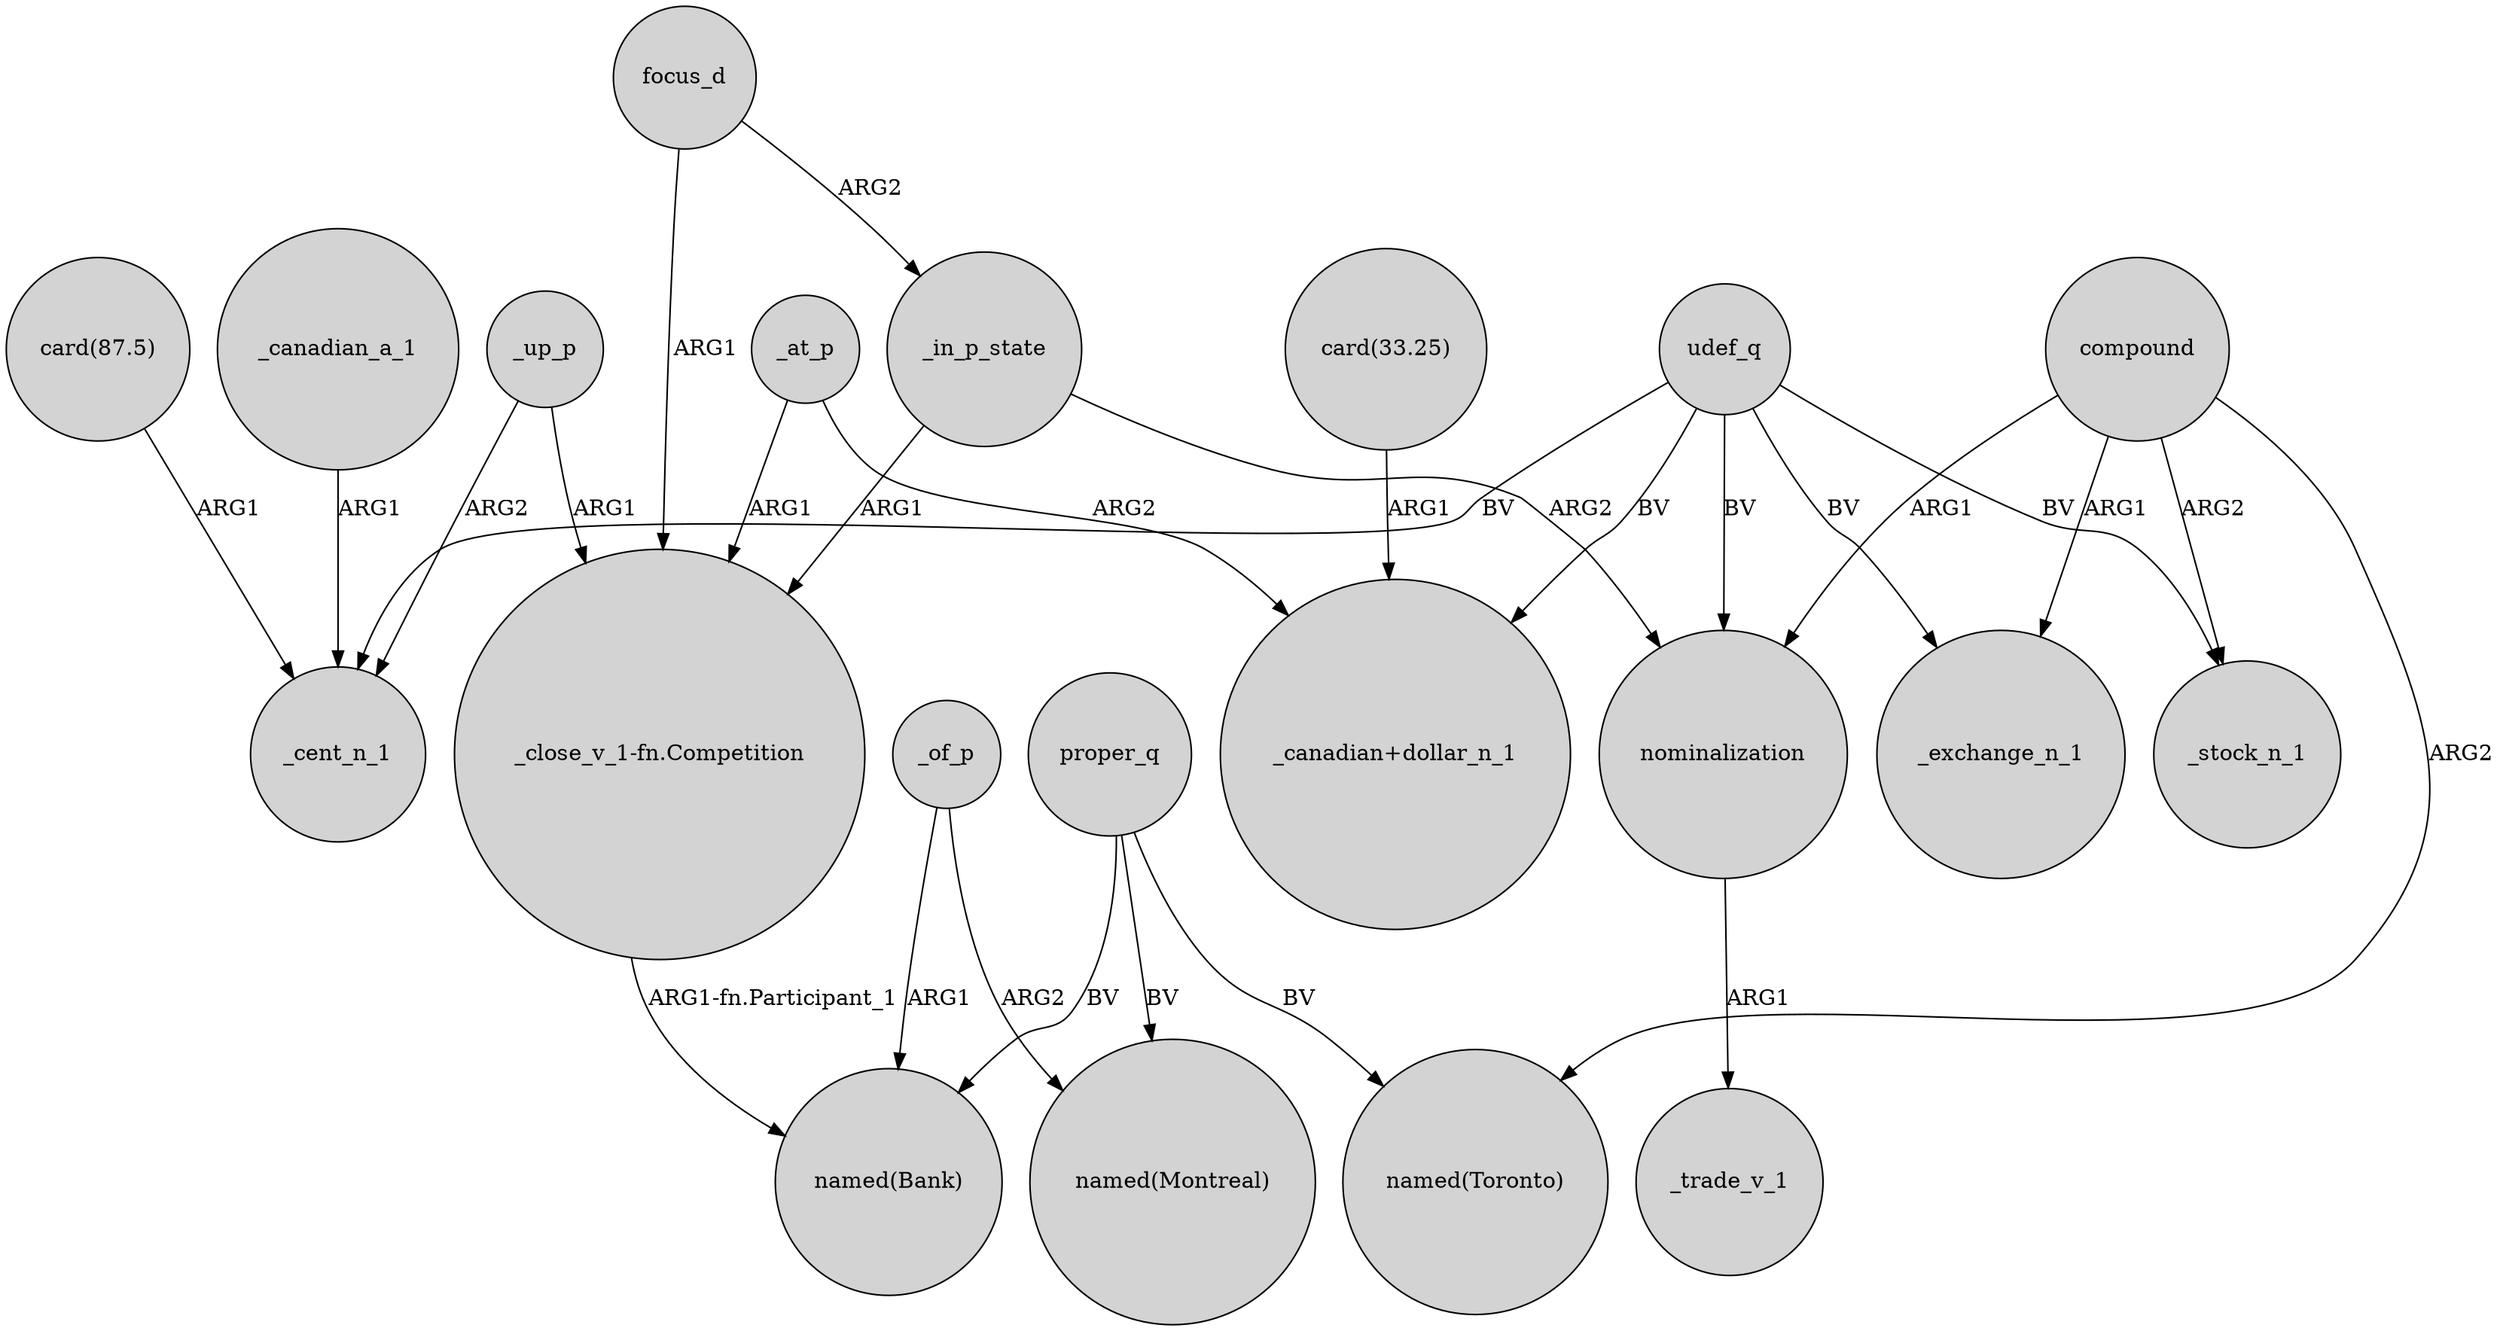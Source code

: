digraph {
	node [shape=circle style=filled]
	_in_p_state -> nominalization [label=ARG2]
	focus_d -> _in_p_state [label=ARG2]
	"card(87.5)" -> _cent_n_1 [label=ARG1]
	_at_p -> "_canadian+dollar_n_1" [label=ARG2]
	proper_q -> "named(Toronto)" [label=BV]
	_of_p -> "named(Montreal)" [label=ARG2]
	_at_p -> "_close_v_1-fn.Competition" [label=ARG1]
	_up_p -> "_close_v_1-fn.Competition" [label=ARG1]
	udef_q -> nominalization [label=BV]
	udef_q -> _exchange_n_1 [label=BV]
	_up_p -> _cent_n_1 [label=ARG2]
	udef_q -> _cent_n_1 [label=BV]
	proper_q -> "named(Montreal)" [label=BV]
	compound -> _exchange_n_1 [label=ARG1]
	_of_p -> "named(Bank)" [label=ARG1]
	udef_q -> "_canadian+dollar_n_1" [label=BV]
	compound -> nominalization [label=ARG1]
	focus_d -> "_close_v_1-fn.Competition" [label=ARG1]
	udef_q -> _stock_n_1 [label=BV]
	_canadian_a_1 -> _cent_n_1 [label=ARG1]
	_in_p_state -> "_close_v_1-fn.Competition" [label=ARG1]
	compound -> _stock_n_1 [label=ARG2]
	compound -> "named(Toronto)" [label=ARG2]
	"card(33.25)" -> "_canadian+dollar_n_1" [label=ARG1]
	nominalization -> _trade_v_1 [label=ARG1]
	proper_q -> "named(Bank)" [label=BV]
	"_close_v_1-fn.Competition" -> "named(Bank)" [label="ARG1-fn.Participant_1"]
}
